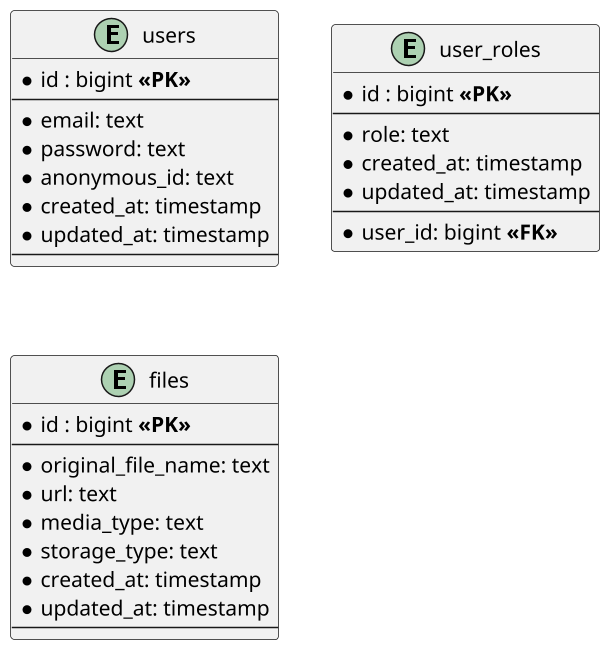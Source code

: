 @startuml

skinparam DefaultFontName "Noto Sans"
skinparam Dpi 144

entity "users" {
*id : bigint **<<PK>>**
--
*email: text
*password: text
*anonymous_id: text
*created_at: timestamp
*updated_at: timestamp
--
}

entity "user_roles" {
*id : bigint **<<PK>>**
--
*role: text
*created_at: timestamp
*updated_at: timestamp
--
*user_id: bigint **<<FK>>**
}

entity "files" {
*id : bigint **<<PK>>**
--
*original_file_name: text
*url: text
*media_type: text
*storage_type: text
*created_at: timestamp
*updated_at: timestamp
--
}

@enduml
